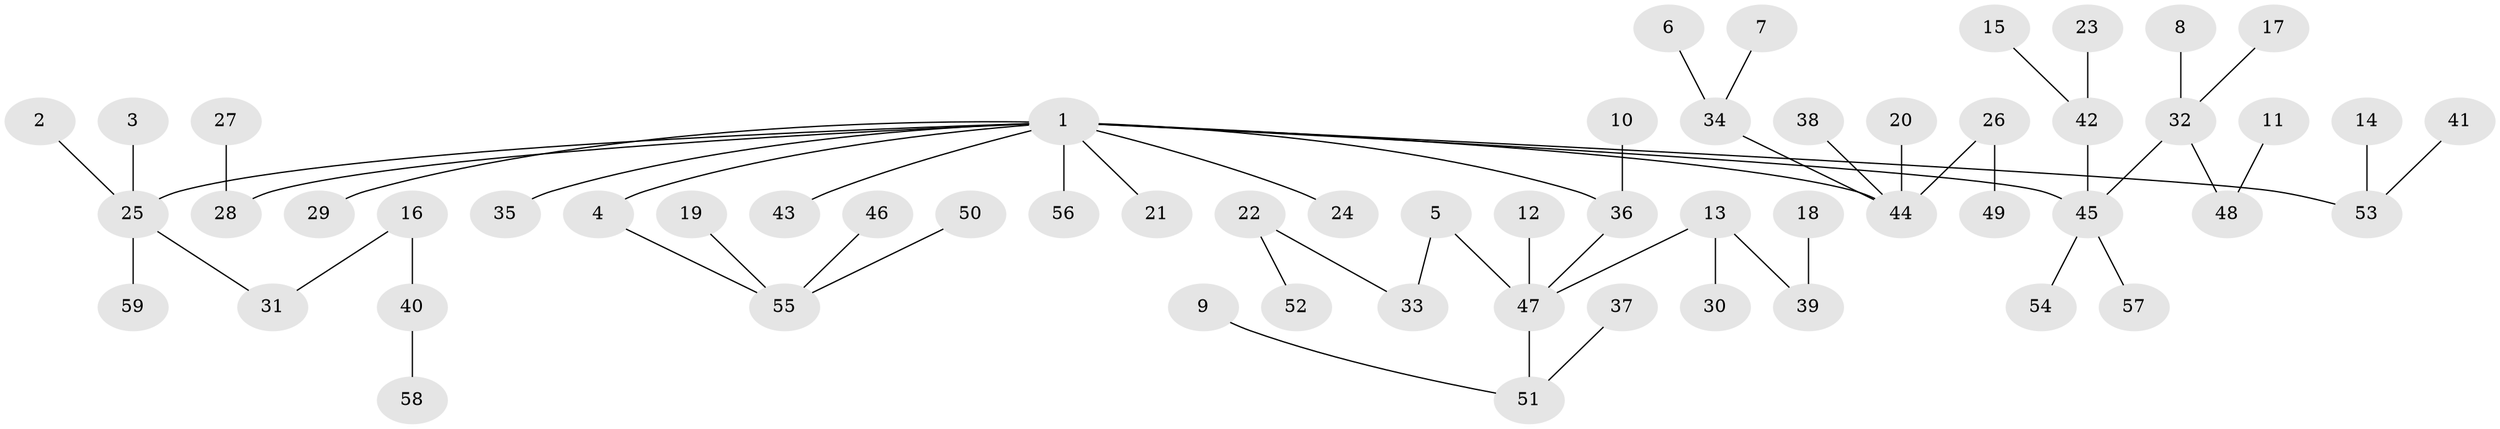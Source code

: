 // original degree distribution, {6: 0.02564102564102564, 4: 0.07692307692307693, 5: 0.042735042735042736, 3: 0.13675213675213677, 1: 0.5384615384615384, 2: 0.1794871794871795}
// Generated by graph-tools (version 1.1) at 2025/26/03/09/25 03:26:27]
// undirected, 59 vertices, 58 edges
graph export_dot {
graph [start="1"]
  node [color=gray90,style=filled];
  1;
  2;
  3;
  4;
  5;
  6;
  7;
  8;
  9;
  10;
  11;
  12;
  13;
  14;
  15;
  16;
  17;
  18;
  19;
  20;
  21;
  22;
  23;
  24;
  25;
  26;
  27;
  28;
  29;
  30;
  31;
  32;
  33;
  34;
  35;
  36;
  37;
  38;
  39;
  40;
  41;
  42;
  43;
  44;
  45;
  46;
  47;
  48;
  49;
  50;
  51;
  52;
  53;
  54;
  55;
  56;
  57;
  58;
  59;
  1 -- 4 [weight=1.0];
  1 -- 21 [weight=1.0];
  1 -- 24 [weight=1.0];
  1 -- 25 [weight=1.0];
  1 -- 28 [weight=1.0];
  1 -- 29 [weight=1.0];
  1 -- 35 [weight=1.0];
  1 -- 36 [weight=1.0];
  1 -- 43 [weight=1.0];
  1 -- 44 [weight=1.0];
  1 -- 45 [weight=1.0];
  1 -- 53 [weight=1.0];
  1 -- 56 [weight=1.0];
  2 -- 25 [weight=1.0];
  3 -- 25 [weight=1.0];
  4 -- 55 [weight=1.0];
  5 -- 33 [weight=1.0];
  5 -- 47 [weight=1.0];
  6 -- 34 [weight=1.0];
  7 -- 34 [weight=1.0];
  8 -- 32 [weight=1.0];
  9 -- 51 [weight=1.0];
  10 -- 36 [weight=1.0];
  11 -- 48 [weight=1.0];
  12 -- 47 [weight=1.0];
  13 -- 30 [weight=1.0];
  13 -- 39 [weight=1.0];
  13 -- 47 [weight=1.0];
  14 -- 53 [weight=1.0];
  15 -- 42 [weight=1.0];
  16 -- 31 [weight=1.0];
  16 -- 40 [weight=1.0];
  17 -- 32 [weight=1.0];
  18 -- 39 [weight=1.0];
  19 -- 55 [weight=1.0];
  20 -- 44 [weight=1.0];
  22 -- 33 [weight=1.0];
  22 -- 52 [weight=1.0];
  23 -- 42 [weight=1.0];
  25 -- 31 [weight=1.0];
  25 -- 59 [weight=1.0];
  26 -- 44 [weight=1.0];
  26 -- 49 [weight=1.0];
  27 -- 28 [weight=1.0];
  32 -- 45 [weight=1.0];
  32 -- 48 [weight=1.0];
  34 -- 44 [weight=1.0];
  36 -- 47 [weight=1.0];
  37 -- 51 [weight=1.0];
  38 -- 44 [weight=1.0];
  40 -- 58 [weight=1.0];
  41 -- 53 [weight=1.0];
  42 -- 45 [weight=1.0];
  45 -- 54 [weight=1.0];
  45 -- 57 [weight=1.0];
  46 -- 55 [weight=1.0];
  47 -- 51 [weight=1.0];
  50 -- 55 [weight=1.0];
}

